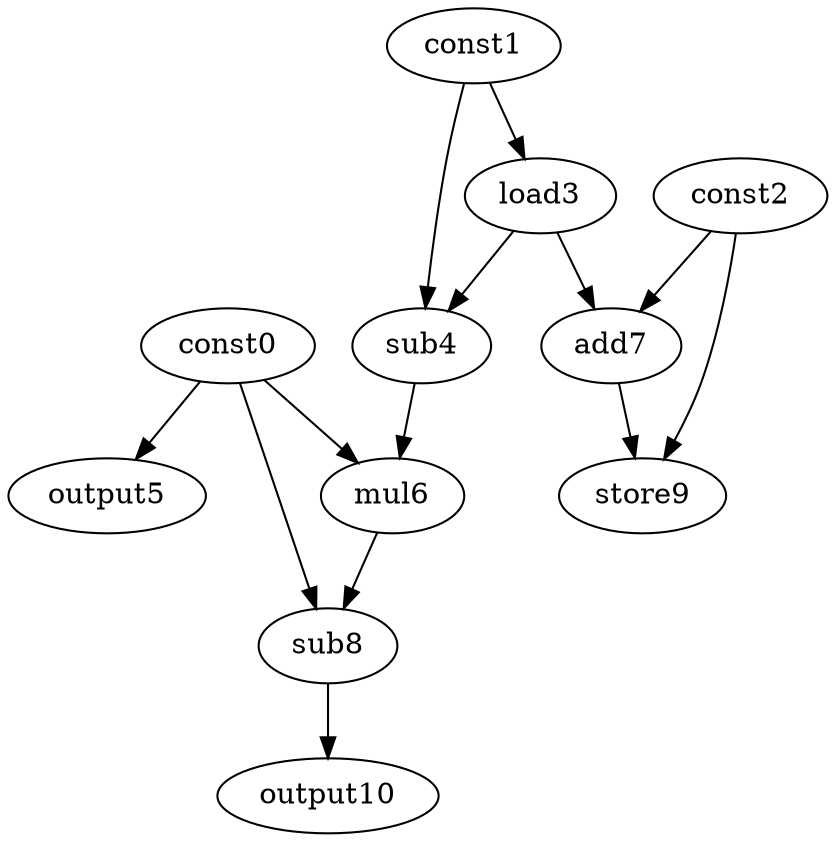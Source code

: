 digraph G { 
const0[opcode=const]; 
const1[opcode=const]; 
const2[opcode=const]; 
load3[opcode=load]; 
sub4[opcode=sub]; 
output5[opcode=output]; 
mul6[opcode=mul]; 
add7[opcode=add]; 
sub8[opcode=sub]; 
store9[opcode=store]; 
output10[opcode=output]; 
const1->load3[operand=0];
const0->output5[operand=0];
const1->sub4[operand=0];
load3->sub4[operand=1];
const2->add7[operand=0];
load3->add7[operand=1];
const0->mul6[operand=0];
sub4->mul6[operand=1];
const2->store9[operand=0];
add7->store9[operand=1];
const0->sub8[operand=0];
mul6->sub8[operand=1];
sub8->output10[operand=0];
}

